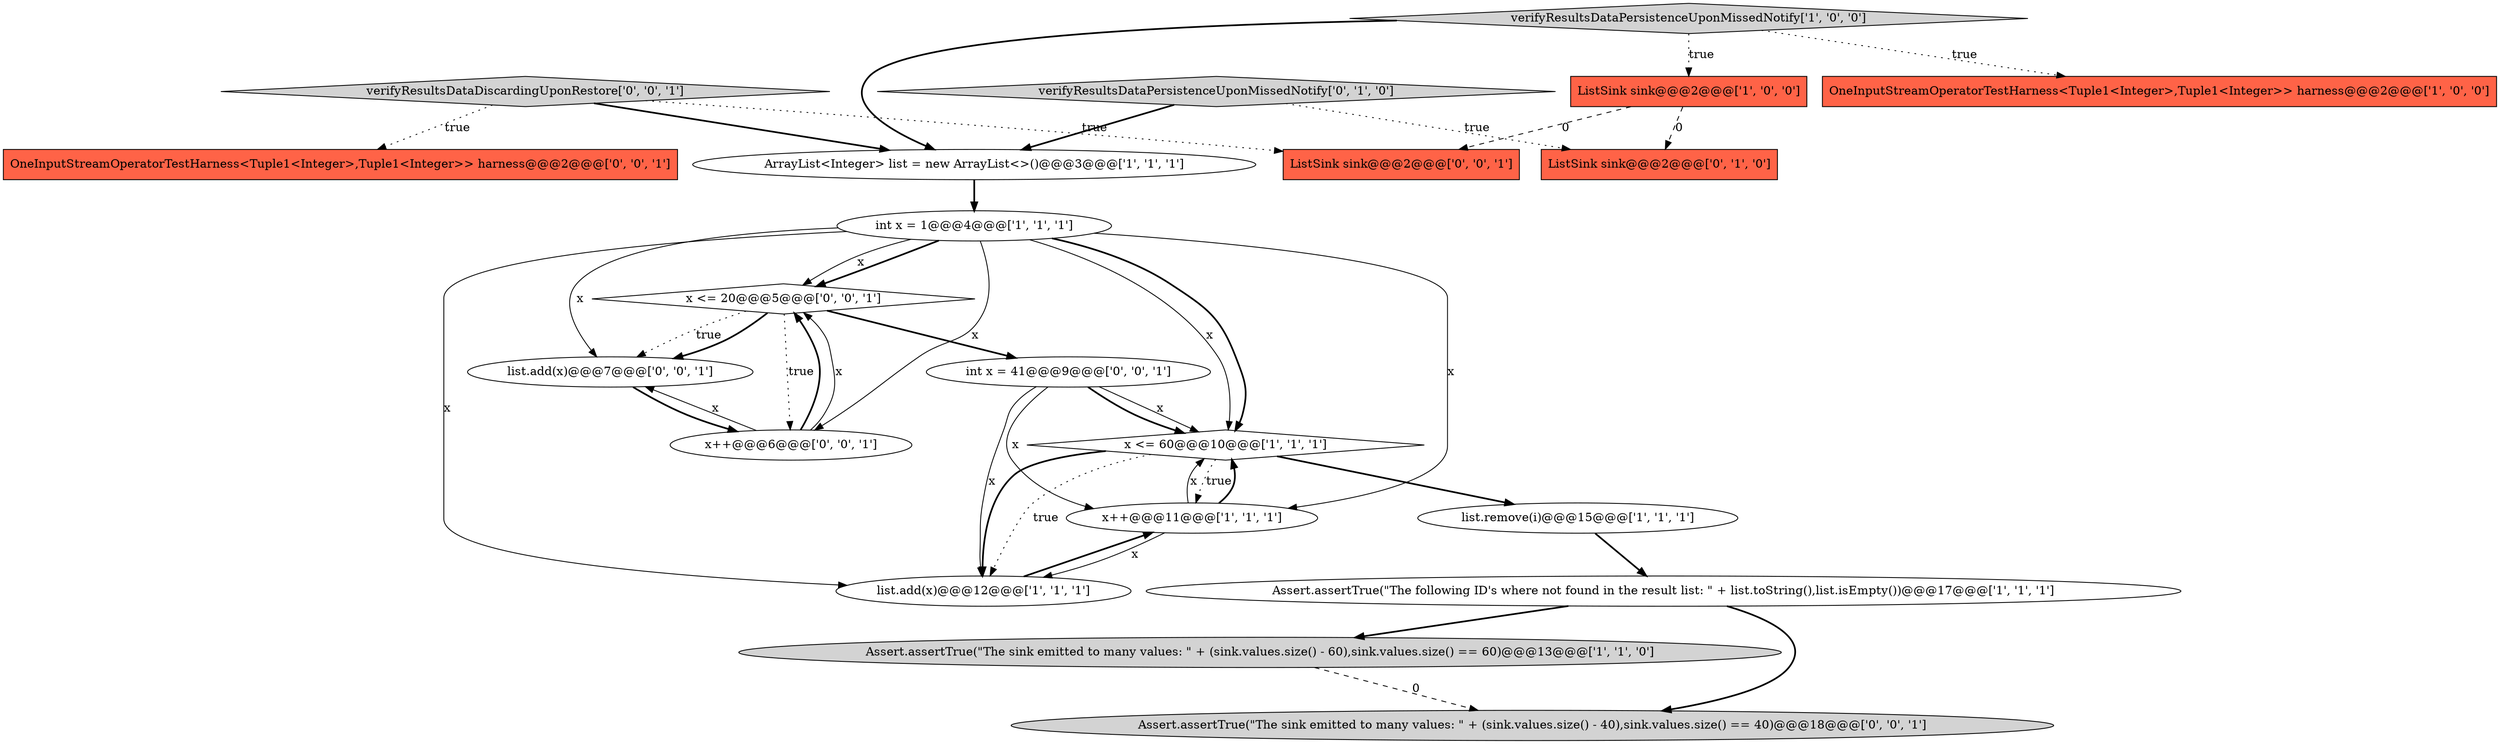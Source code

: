 digraph {
8 [style = filled, label = "Assert.assertTrue(\"The following ID's where not found in the result list: \" + list.toString(),list.isEmpty())@@@17@@@['1', '1', '1']", fillcolor = white, shape = ellipse image = "AAA0AAABBB1BBB"];
18 [style = filled, label = "int x = 41@@@9@@@['0', '0', '1']", fillcolor = white, shape = ellipse image = "AAA0AAABBB3BBB"];
5 [style = filled, label = "ArrayList<Integer> list = new ArrayList<>()@@@3@@@['1', '1', '1']", fillcolor = white, shape = ellipse image = "AAA0AAABBB1BBB"];
4 [style = filled, label = "Assert.assertTrue(\"The sink emitted to many values: \" + (sink.values.size() - 60),sink.values.size() == 60)@@@13@@@['1', '1', '0']", fillcolor = lightgray, shape = ellipse image = "AAA0AAABBB1BBB"];
6 [style = filled, label = "int x = 1@@@4@@@['1', '1', '1']", fillcolor = white, shape = ellipse image = "AAA0AAABBB1BBB"];
17 [style = filled, label = "list.add(x)@@@7@@@['0', '0', '1']", fillcolor = white, shape = ellipse image = "AAA0AAABBB3BBB"];
14 [style = filled, label = "x++@@@6@@@['0', '0', '1']", fillcolor = white, shape = ellipse image = "AAA0AAABBB3BBB"];
13 [style = filled, label = "verifyResultsDataDiscardingUponRestore['0', '0', '1']", fillcolor = lightgray, shape = diamond image = "AAA0AAABBB3BBB"];
3 [style = filled, label = "ListSink sink@@@2@@@['1', '0', '0']", fillcolor = tomato, shape = box image = "AAA1AAABBB1BBB"];
15 [style = filled, label = "Assert.assertTrue(\"The sink emitted to many values: \" + (sink.values.size() - 40),sink.values.size() == 40)@@@18@@@['0', '0', '1']", fillcolor = lightgray, shape = ellipse image = "AAA0AAABBB3BBB"];
9 [style = filled, label = "x++@@@11@@@['1', '1', '1']", fillcolor = white, shape = ellipse image = "AAA0AAABBB1BBB"];
16 [style = filled, label = "OneInputStreamOperatorTestHarness<Tuple1<Integer>,Tuple1<Integer>> harness@@@2@@@['0', '0', '1']", fillcolor = tomato, shape = box image = "AAA0AAABBB3BBB"];
0 [style = filled, label = "list.add(x)@@@12@@@['1', '1', '1']", fillcolor = white, shape = ellipse image = "AAA0AAABBB1BBB"];
19 [style = filled, label = "x <= 20@@@5@@@['0', '0', '1']", fillcolor = white, shape = diamond image = "AAA0AAABBB3BBB"];
11 [style = filled, label = "verifyResultsDataPersistenceUponMissedNotify['0', '1', '0']", fillcolor = lightgray, shape = diamond image = "AAA0AAABBB2BBB"];
1 [style = filled, label = "OneInputStreamOperatorTestHarness<Tuple1<Integer>,Tuple1<Integer>> harness@@@2@@@['1', '0', '0']", fillcolor = tomato, shape = box image = "AAA0AAABBB1BBB"];
2 [style = filled, label = "list.remove(i)@@@15@@@['1', '1', '1']", fillcolor = white, shape = ellipse image = "AAA0AAABBB1BBB"];
10 [style = filled, label = "verifyResultsDataPersistenceUponMissedNotify['1', '0', '0']", fillcolor = lightgray, shape = diamond image = "AAA0AAABBB1BBB"];
12 [style = filled, label = "ListSink sink@@@2@@@['0', '1', '0']", fillcolor = tomato, shape = box image = "AAA1AAABBB2BBB"];
7 [style = filled, label = "x <= 60@@@10@@@['1', '1', '1']", fillcolor = white, shape = diamond image = "AAA0AAABBB1BBB"];
20 [style = filled, label = "ListSink sink@@@2@@@['0', '0', '1']", fillcolor = tomato, shape = box image = "AAA0AAABBB3BBB"];
19->14 [style = dotted, label="true"];
13->16 [style = dotted, label="true"];
0->9 [style = bold, label=""];
19->18 [style = bold, label=""];
6->17 [style = solid, label="x"];
8->15 [style = bold, label=""];
19->17 [style = dotted, label="true"];
18->7 [style = solid, label="x"];
6->0 [style = solid, label="x"];
9->0 [style = solid, label="x"];
6->7 [style = solid, label="x"];
11->12 [style = dotted, label="true"];
13->20 [style = dotted, label="true"];
6->19 [style = solid, label="x"];
10->3 [style = dotted, label="true"];
14->17 [style = solid, label="x"];
14->19 [style = bold, label=""];
14->19 [style = solid, label="x"];
7->0 [style = bold, label=""];
6->14 [style = solid, label="x"];
6->19 [style = bold, label=""];
19->17 [style = bold, label=""];
7->9 [style = dotted, label="true"];
9->7 [style = bold, label=""];
7->0 [style = dotted, label="true"];
11->5 [style = bold, label=""];
10->5 [style = bold, label=""];
5->6 [style = bold, label=""];
3->12 [style = dashed, label="0"];
17->14 [style = bold, label=""];
7->2 [style = bold, label=""];
4->15 [style = dashed, label="0"];
3->20 [style = dashed, label="0"];
6->9 [style = solid, label="x"];
13->5 [style = bold, label=""];
18->0 [style = solid, label="x"];
10->1 [style = dotted, label="true"];
8->4 [style = bold, label=""];
6->7 [style = bold, label=""];
18->7 [style = bold, label=""];
18->9 [style = solid, label="x"];
9->7 [style = solid, label="x"];
2->8 [style = bold, label=""];
}
